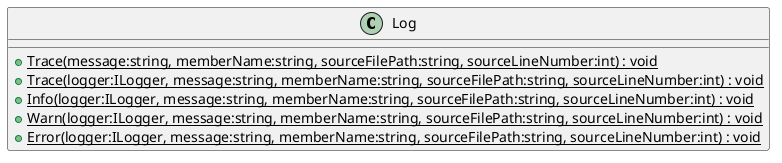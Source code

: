 @startuml
class Log {
    + {static} Trace(message:string, memberName:string, sourceFilePath:string, sourceLineNumber:int) : void
    + {static} Trace(logger:ILogger, message:string, memberName:string, sourceFilePath:string, sourceLineNumber:int) : void
    + {static} Info(logger:ILogger, message:string, memberName:string, sourceFilePath:string, sourceLineNumber:int) : void
    + {static} Warn(logger:ILogger, message:string, memberName:string, sourceFilePath:string, sourceLineNumber:int) : void
    + {static} Error(logger:ILogger, message:string, memberName:string, sourceFilePath:string, sourceLineNumber:int) : void
}
@enduml
